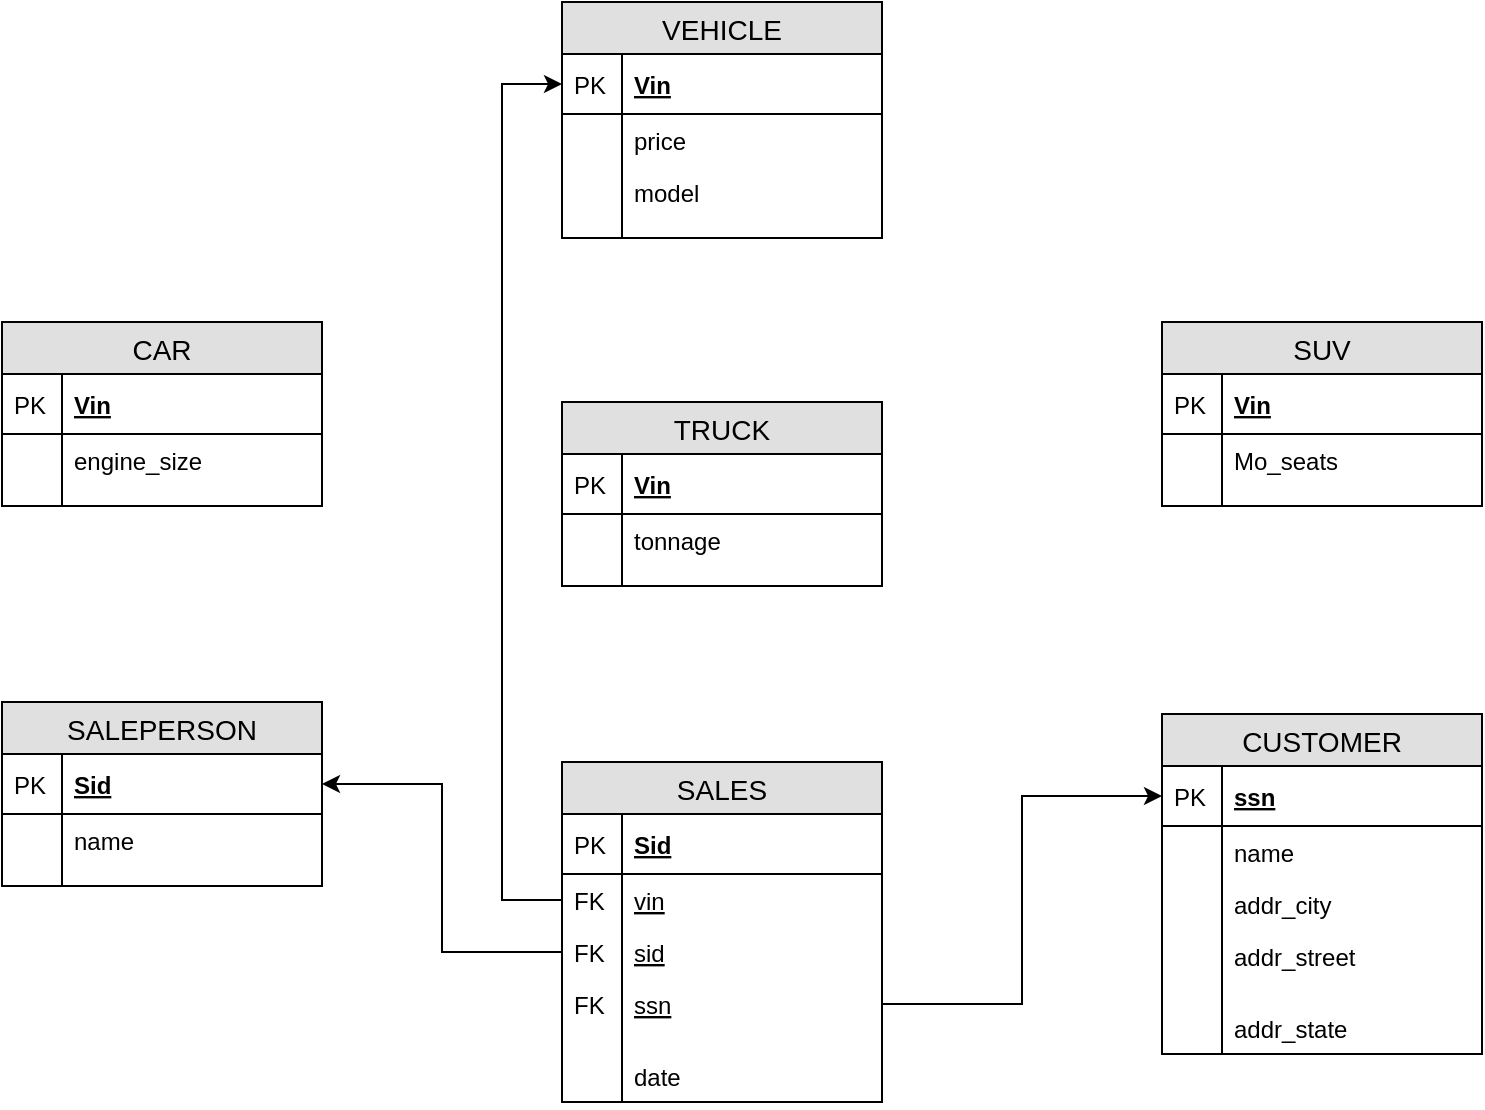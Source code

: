 <mxfile version="12.7.9" type="google"><diagram id="jy4OsENTRgZ_gmdhEbpP" name="Page-1"><mxGraphModel dx="868" dy="388" grid="1" gridSize="10" guides="1" tooltips="1" connect="1" arrows="1" fold="1" page="1" pageScale="1" pageWidth="850" pageHeight="1100" math="0" shadow="0"><root><mxCell id="0"/><mxCell id="1" parent="0"/><mxCell id="l-4wuZ0hEJe8a-V2KVeX-1" value="VEHICLE" style="swimlane;fontStyle=0;childLayout=stackLayout;horizontal=1;startSize=26;fillColor=#e0e0e0;horizontalStack=0;resizeParent=1;resizeParentMax=0;resizeLast=0;collapsible=1;marginBottom=0;swimlaneFillColor=#ffffff;align=center;fontSize=14;" vertex="1" parent="1"><mxGeometry x="300" y="50" width="160" height="118" as="geometry"/></mxCell><mxCell id="l-4wuZ0hEJe8a-V2KVeX-2" value="Vin" style="shape=partialRectangle;top=0;left=0;right=0;bottom=1;align=left;verticalAlign=middle;fillColor=none;spacingLeft=34;spacingRight=4;overflow=hidden;rotatable=0;points=[[0,0.5],[1,0.5]];portConstraint=eastwest;dropTarget=0;fontStyle=5;fontSize=12;" vertex="1" parent="l-4wuZ0hEJe8a-V2KVeX-1"><mxGeometry y="26" width="160" height="30" as="geometry"/></mxCell><mxCell id="l-4wuZ0hEJe8a-V2KVeX-3" value="PK" style="shape=partialRectangle;top=0;left=0;bottom=0;fillColor=none;align=left;verticalAlign=middle;spacingLeft=4;spacingRight=4;overflow=hidden;rotatable=0;points=[];portConstraint=eastwest;part=1;fontSize=12;" vertex="1" connectable="0" parent="l-4wuZ0hEJe8a-V2KVeX-2"><mxGeometry width="30" height="30" as="geometry"/></mxCell><mxCell id="l-4wuZ0hEJe8a-V2KVeX-4" value="price" style="shape=partialRectangle;top=0;left=0;right=0;bottom=0;align=left;verticalAlign=top;fillColor=none;spacingLeft=34;spacingRight=4;overflow=hidden;rotatable=0;points=[[0,0.5],[1,0.5]];portConstraint=eastwest;dropTarget=0;fontSize=12;" vertex="1" parent="l-4wuZ0hEJe8a-V2KVeX-1"><mxGeometry y="56" width="160" height="26" as="geometry"/></mxCell><mxCell id="l-4wuZ0hEJe8a-V2KVeX-5" value="" style="shape=partialRectangle;top=0;left=0;bottom=0;fillColor=none;align=left;verticalAlign=top;spacingLeft=4;spacingRight=4;overflow=hidden;rotatable=0;points=[];portConstraint=eastwest;part=1;fontSize=12;" vertex="1" connectable="0" parent="l-4wuZ0hEJe8a-V2KVeX-4"><mxGeometry width="30" height="26" as="geometry"/></mxCell><mxCell id="l-4wuZ0hEJe8a-V2KVeX-6" value="model" style="shape=partialRectangle;top=0;left=0;right=0;bottom=0;align=left;verticalAlign=top;fillColor=none;spacingLeft=34;spacingRight=4;overflow=hidden;rotatable=0;points=[[0,0.5],[1,0.5]];portConstraint=eastwest;dropTarget=0;fontSize=12;" vertex="1" parent="l-4wuZ0hEJe8a-V2KVeX-1"><mxGeometry y="82" width="160" height="26" as="geometry"/></mxCell><mxCell id="l-4wuZ0hEJe8a-V2KVeX-7" value="" style="shape=partialRectangle;top=0;left=0;bottom=0;fillColor=none;align=left;verticalAlign=top;spacingLeft=4;spacingRight=4;overflow=hidden;rotatable=0;points=[];portConstraint=eastwest;part=1;fontSize=12;" vertex="1" connectable="0" parent="l-4wuZ0hEJe8a-V2KVeX-6"><mxGeometry width="30" height="26" as="geometry"/></mxCell><mxCell id="l-4wuZ0hEJe8a-V2KVeX-10" value="" style="shape=partialRectangle;top=0;left=0;right=0;bottom=0;align=left;verticalAlign=top;fillColor=none;spacingLeft=34;spacingRight=4;overflow=hidden;rotatable=0;points=[[0,0.5],[1,0.5]];portConstraint=eastwest;dropTarget=0;fontSize=12;" vertex="1" parent="l-4wuZ0hEJe8a-V2KVeX-1"><mxGeometry y="108" width="160" height="10" as="geometry"/></mxCell><mxCell id="l-4wuZ0hEJe8a-V2KVeX-11" value="" style="shape=partialRectangle;top=0;left=0;bottom=0;fillColor=none;align=left;verticalAlign=top;spacingLeft=4;spacingRight=4;overflow=hidden;rotatable=0;points=[];portConstraint=eastwest;part=1;fontSize=12;" vertex="1" connectable="0" parent="l-4wuZ0hEJe8a-V2KVeX-10"><mxGeometry width="30" height="10" as="geometry"/></mxCell><mxCell id="l-4wuZ0hEJe8a-V2KVeX-12" value="TRUCK" style="swimlane;fontStyle=0;childLayout=stackLayout;horizontal=1;startSize=26;fillColor=#e0e0e0;horizontalStack=0;resizeParent=1;resizeParentMax=0;resizeLast=0;collapsible=1;marginBottom=0;swimlaneFillColor=#ffffff;align=center;fontSize=14;" vertex="1" parent="1"><mxGeometry x="300" y="250" width="160" height="92" as="geometry"/></mxCell><mxCell id="l-4wuZ0hEJe8a-V2KVeX-13" value="Vin" style="shape=partialRectangle;top=0;left=0;right=0;bottom=1;align=left;verticalAlign=middle;fillColor=none;spacingLeft=34;spacingRight=4;overflow=hidden;rotatable=0;points=[[0,0.5],[1,0.5]];portConstraint=eastwest;dropTarget=0;fontStyle=5;fontSize=12;" vertex="1" parent="l-4wuZ0hEJe8a-V2KVeX-12"><mxGeometry y="26" width="160" height="30" as="geometry"/></mxCell><mxCell id="l-4wuZ0hEJe8a-V2KVeX-14" value="PK" style="shape=partialRectangle;top=0;left=0;bottom=0;fillColor=none;align=left;verticalAlign=middle;spacingLeft=4;spacingRight=4;overflow=hidden;rotatable=0;points=[];portConstraint=eastwest;part=1;fontSize=12;" vertex="1" connectable="0" parent="l-4wuZ0hEJe8a-V2KVeX-13"><mxGeometry width="30" height="30" as="geometry"/></mxCell><mxCell id="l-4wuZ0hEJe8a-V2KVeX-15" value="tonnage" style="shape=partialRectangle;top=0;left=0;right=0;bottom=0;align=left;verticalAlign=top;fillColor=none;spacingLeft=34;spacingRight=4;overflow=hidden;rotatable=0;points=[[0,0.5],[1,0.5]];portConstraint=eastwest;dropTarget=0;fontSize=12;" vertex="1" parent="l-4wuZ0hEJe8a-V2KVeX-12"><mxGeometry y="56" width="160" height="26" as="geometry"/></mxCell><mxCell id="l-4wuZ0hEJe8a-V2KVeX-16" value="" style="shape=partialRectangle;top=0;left=0;bottom=0;fillColor=none;align=left;verticalAlign=top;spacingLeft=4;spacingRight=4;overflow=hidden;rotatable=0;points=[];portConstraint=eastwest;part=1;fontSize=12;" vertex="1" connectable="0" parent="l-4wuZ0hEJe8a-V2KVeX-15"><mxGeometry width="30" height="26" as="geometry"/></mxCell><mxCell id="l-4wuZ0hEJe8a-V2KVeX-19" value="" style="shape=partialRectangle;top=0;left=0;right=0;bottom=0;align=left;verticalAlign=top;fillColor=none;spacingLeft=34;spacingRight=4;overflow=hidden;rotatable=0;points=[[0,0.5],[1,0.5]];portConstraint=eastwest;dropTarget=0;fontSize=12;" vertex="1" parent="l-4wuZ0hEJe8a-V2KVeX-12"><mxGeometry y="82" width="160" height="10" as="geometry"/></mxCell><mxCell id="l-4wuZ0hEJe8a-V2KVeX-20" value="" style="shape=partialRectangle;top=0;left=0;bottom=0;fillColor=none;align=left;verticalAlign=top;spacingLeft=4;spacingRight=4;overflow=hidden;rotatable=0;points=[];portConstraint=eastwest;part=1;fontSize=12;" vertex="1" connectable="0" parent="l-4wuZ0hEJe8a-V2KVeX-19"><mxGeometry width="30" height="10" as="geometry"/></mxCell><mxCell id="l-4wuZ0hEJe8a-V2KVeX-21" value="SUV" style="swimlane;fontStyle=0;childLayout=stackLayout;horizontal=1;startSize=26;fillColor=#e0e0e0;horizontalStack=0;resizeParent=1;resizeParentMax=0;resizeLast=0;collapsible=1;marginBottom=0;swimlaneFillColor=#ffffff;align=center;fontSize=14;" vertex="1" parent="1"><mxGeometry x="600" y="210" width="160" height="92" as="geometry"/></mxCell><mxCell id="l-4wuZ0hEJe8a-V2KVeX-22" value="Vin" style="shape=partialRectangle;top=0;left=0;right=0;bottom=1;align=left;verticalAlign=middle;fillColor=none;spacingLeft=34;spacingRight=4;overflow=hidden;rotatable=0;points=[[0,0.5],[1,0.5]];portConstraint=eastwest;dropTarget=0;fontStyle=5;fontSize=12;" vertex="1" parent="l-4wuZ0hEJe8a-V2KVeX-21"><mxGeometry y="26" width="160" height="30" as="geometry"/></mxCell><mxCell id="l-4wuZ0hEJe8a-V2KVeX-23" value="PK" style="shape=partialRectangle;top=0;left=0;bottom=0;fillColor=none;align=left;verticalAlign=middle;spacingLeft=4;spacingRight=4;overflow=hidden;rotatable=0;points=[];portConstraint=eastwest;part=1;fontSize=12;" vertex="1" connectable="0" parent="l-4wuZ0hEJe8a-V2KVeX-22"><mxGeometry width="30" height="30" as="geometry"/></mxCell><mxCell id="l-4wuZ0hEJe8a-V2KVeX-24" value="Mo_seats" style="shape=partialRectangle;top=0;left=0;right=0;bottom=0;align=left;verticalAlign=top;fillColor=none;spacingLeft=34;spacingRight=4;overflow=hidden;rotatable=0;points=[[0,0.5],[1,0.5]];portConstraint=eastwest;dropTarget=0;fontSize=12;" vertex="1" parent="l-4wuZ0hEJe8a-V2KVeX-21"><mxGeometry y="56" width="160" height="26" as="geometry"/></mxCell><mxCell id="l-4wuZ0hEJe8a-V2KVeX-25" value="" style="shape=partialRectangle;top=0;left=0;bottom=0;fillColor=none;align=left;verticalAlign=top;spacingLeft=4;spacingRight=4;overflow=hidden;rotatable=0;points=[];portConstraint=eastwest;part=1;fontSize=12;" vertex="1" connectable="0" parent="l-4wuZ0hEJe8a-V2KVeX-24"><mxGeometry width="30" height="26" as="geometry"/></mxCell><mxCell id="l-4wuZ0hEJe8a-V2KVeX-26" value="" style="shape=partialRectangle;top=0;left=0;right=0;bottom=0;align=left;verticalAlign=top;fillColor=none;spacingLeft=34;spacingRight=4;overflow=hidden;rotatable=0;points=[[0,0.5],[1,0.5]];portConstraint=eastwest;dropTarget=0;fontSize=12;" vertex="1" parent="l-4wuZ0hEJe8a-V2KVeX-21"><mxGeometry y="82" width="160" height="10" as="geometry"/></mxCell><mxCell id="l-4wuZ0hEJe8a-V2KVeX-27" value="" style="shape=partialRectangle;top=0;left=0;bottom=0;fillColor=none;align=left;verticalAlign=top;spacingLeft=4;spacingRight=4;overflow=hidden;rotatable=0;points=[];portConstraint=eastwest;part=1;fontSize=12;" vertex="1" connectable="0" parent="l-4wuZ0hEJe8a-V2KVeX-26"><mxGeometry width="30" height="10" as="geometry"/></mxCell><mxCell id="l-4wuZ0hEJe8a-V2KVeX-28" value="CAR" style="swimlane;fontStyle=0;childLayout=stackLayout;horizontal=1;startSize=26;fillColor=#e0e0e0;horizontalStack=0;resizeParent=1;resizeParentMax=0;resizeLast=0;collapsible=1;marginBottom=0;swimlaneFillColor=#ffffff;align=center;fontSize=14;" vertex="1" parent="1"><mxGeometry x="20" y="210" width="160" height="92" as="geometry"/></mxCell><mxCell id="l-4wuZ0hEJe8a-V2KVeX-29" value="Vin" style="shape=partialRectangle;top=0;left=0;right=0;bottom=1;align=left;verticalAlign=middle;fillColor=none;spacingLeft=34;spacingRight=4;overflow=hidden;rotatable=0;points=[[0,0.5],[1,0.5]];portConstraint=eastwest;dropTarget=0;fontStyle=5;fontSize=12;" vertex="1" parent="l-4wuZ0hEJe8a-V2KVeX-28"><mxGeometry y="26" width="160" height="30" as="geometry"/></mxCell><mxCell id="l-4wuZ0hEJe8a-V2KVeX-30" value="PK" style="shape=partialRectangle;top=0;left=0;bottom=0;fillColor=none;align=left;verticalAlign=middle;spacingLeft=4;spacingRight=4;overflow=hidden;rotatable=0;points=[];portConstraint=eastwest;part=1;fontSize=12;" vertex="1" connectable="0" parent="l-4wuZ0hEJe8a-V2KVeX-29"><mxGeometry width="30" height="30" as="geometry"/></mxCell><mxCell id="l-4wuZ0hEJe8a-V2KVeX-31" value="engine_size" style="shape=partialRectangle;top=0;left=0;right=0;bottom=0;align=left;verticalAlign=top;fillColor=none;spacingLeft=34;spacingRight=4;overflow=hidden;rotatable=0;points=[[0,0.5],[1,0.5]];portConstraint=eastwest;dropTarget=0;fontSize=12;" vertex="1" parent="l-4wuZ0hEJe8a-V2KVeX-28"><mxGeometry y="56" width="160" height="26" as="geometry"/></mxCell><mxCell id="l-4wuZ0hEJe8a-V2KVeX-32" value="" style="shape=partialRectangle;top=0;left=0;bottom=0;fillColor=none;align=left;verticalAlign=top;spacingLeft=4;spacingRight=4;overflow=hidden;rotatable=0;points=[];portConstraint=eastwest;part=1;fontSize=12;" vertex="1" connectable="0" parent="l-4wuZ0hEJe8a-V2KVeX-31"><mxGeometry width="30" height="26" as="geometry"/></mxCell><mxCell id="l-4wuZ0hEJe8a-V2KVeX-33" value="" style="shape=partialRectangle;top=0;left=0;right=0;bottom=0;align=left;verticalAlign=top;fillColor=none;spacingLeft=34;spacingRight=4;overflow=hidden;rotatable=0;points=[[0,0.5],[1,0.5]];portConstraint=eastwest;dropTarget=0;fontSize=12;" vertex="1" parent="l-4wuZ0hEJe8a-V2KVeX-28"><mxGeometry y="82" width="160" height="10" as="geometry"/></mxCell><mxCell id="l-4wuZ0hEJe8a-V2KVeX-34" value="" style="shape=partialRectangle;top=0;left=0;bottom=0;fillColor=none;align=left;verticalAlign=top;spacingLeft=4;spacingRight=4;overflow=hidden;rotatable=0;points=[];portConstraint=eastwest;part=1;fontSize=12;" vertex="1" connectable="0" parent="l-4wuZ0hEJe8a-V2KVeX-33"><mxGeometry width="30" height="10" as="geometry"/></mxCell><mxCell id="l-4wuZ0hEJe8a-V2KVeX-35" value="SALEPERSON" style="swimlane;fontStyle=0;childLayout=stackLayout;horizontal=1;startSize=26;fillColor=#e0e0e0;horizontalStack=0;resizeParent=1;resizeParentMax=0;resizeLast=0;collapsible=1;marginBottom=0;swimlaneFillColor=#ffffff;align=center;fontSize=14;" vertex="1" parent="1"><mxGeometry x="20" y="400" width="160" height="92" as="geometry"/></mxCell><mxCell id="l-4wuZ0hEJe8a-V2KVeX-36" value="Sid" style="shape=partialRectangle;top=0;left=0;right=0;bottom=1;align=left;verticalAlign=middle;fillColor=none;spacingLeft=34;spacingRight=4;overflow=hidden;rotatable=0;points=[[0,0.5],[1,0.5]];portConstraint=eastwest;dropTarget=0;fontStyle=5;fontSize=12;" vertex="1" parent="l-4wuZ0hEJe8a-V2KVeX-35"><mxGeometry y="26" width="160" height="30" as="geometry"/></mxCell><mxCell id="l-4wuZ0hEJe8a-V2KVeX-37" value="PK" style="shape=partialRectangle;top=0;left=0;bottom=0;fillColor=none;align=left;verticalAlign=middle;spacingLeft=4;spacingRight=4;overflow=hidden;rotatable=0;points=[];portConstraint=eastwest;part=1;fontSize=12;" vertex="1" connectable="0" parent="l-4wuZ0hEJe8a-V2KVeX-36"><mxGeometry width="30" height="30" as="geometry"/></mxCell><mxCell id="l-4wuZ0hEJe8a-V2KVeX-38" value="name" style="shape=partialRectangle;top=0;left=0;right=0;bottom=0;align=left;verticalAlign=top;fillColor=none;spacingLeft=34;spacingRight=4;overflow=hidden;rotatable=0;points=[[0,0.5],[1,0.5]];portConstraint=eastwest;dropTarget=0;fontSize=12;" vertex="1" parent="l-4wuZ0hEJe8a-V2KVeX-35"><mxGeometry y="56" width="160" height="26" as="geometry"/></mxCell><mxCell id="l-4wuZ0hEJe8a-V2KVeX-39" value="" style="shape=partialRectangle;top=0;left=0;bottom=0;fillColor=none;align=left;verticalAlign=top;spacingLeft=4;spacingRight=4;overflow=hidden;rotatable=0;points=[];portConstraint=eastwest;part=1;fontSize=12;" vertex="1" connectable="0" parent="l-4wuZ0hEJe8a-V2KVeX-38"><mxGeometry width="30" height="26" as="geometry"/></mxCell><mxCell id="l-4wuZ0hEJe8a-V2KVeX-40" value="" style="shape=partialRectangle;top=0;left=0;right=0;bottom=0;align=left;verticalAlign=top;fillColor=none;spacingLeft=34;spacingRight=4;overflow=hidden;rotatable=0;points=[[0,0.5],[1,0.5]];portConstraint=eastwest;dropTarget=0;fontSize=12;" vertex="1" parent="l-4wuZ0hEJe8a-V2KVeX-35"><mxGeometry y="82" width="160" height="10" as="geometry"/></mxCell><mxCell id="l-4wuZ0hEJe8a-V2KVeX-41" value="" style="shape=partialRectangle;top=0;left=0;bottom=0;fillColor=none;align=left;verticalAlign=top;spacingLeft=4;spacingRight=4;overflow=hidden;rotatable=0;points=[];portConstraint=eastwest;part=1;fontSize=12;" vertex="1" connectable="0" parent="l-4wuZ0hEJe8a-V2KVeX-40"><mxGeometry width="30" height="10" as="geometry"/></mxCell><mxCell id="l-4wuZ0hEJe8a-V2KVeX-42" value="SALES" style="swimlane;fontStyle=0;childLayout=stackLayout;horizontal=1;startSize=26;fillColor=#e0e0e0;horizontalStack=0;resizeParent=1;resizeParentMax=0;resizeLast=0;collapsible=1;marginBottom=0;swimlaneFillColor=#ffffff;align=center;fontSize=14;" vertex="1" parent="1"><mxGeometry x="300" y="430" width="160" height="170" as="geometry"/></mxCell><mxCell id="l-4wuZ0hEJe8a-V2KVeX-43" value="Sid" style="shape=partialRectangle;top=0;left=0;right=0;bottom=1;align=left;verticalAlign=middle;fillColor=none;spacingLeft=34;spacingRight=4;overflow=hidden;rotatable=0;points=[[0,0.5],[1,0.5]];portConstraint=eastwest;dropTarget=0;fontStyle=5;fontSize=12;" vertex="1" parent="l-4wuZ0hEJe8a-V2KVeX-42"><mxGeometry y="26" width="160" height="30" as="geometry"/></mxCell><mxCell id="l-4wuZ0hEJe8a-V2KVeX-44" value="PK" style="shape=partialRectangle;top=0;left=0;bottom=0;fillColor=none;align=left;verticalAlign=middle;spacingLeft=4;spacingRight=4;overflow=hidden;rotatable=0;points=[];portConstraint=eastwest;part=1;fontSize=12;" vertex="1" connectable="0" parent="l-4wuZ0hEJe8a-V2KVeX-43"><mxGeometry width="30" height="30" as="geometry"/></mxCell><mxCell id="l-4wuZ0hEJe8a-V2KVeX-45" value="vin" style="shape=partialRectangle;top=0;left=0;right=0;bottom=0;align=left;verticalAlign=top;fillColor=none;spacingLeft=34;spacingRight=4;overflow=hidden;rotatable=0;points=[[0,0.5],[1,0.5]];portConstraint=eastwest;dropTarget=0;fontSize=12;fontStyle=4" vertex="1" parent="l-4wuZ0hEJe8a-V2KVeX-42"><mxGeometry y="56" width="160" height="26" as="geometry"/></mxCell><mxCell id="l-4wuZ0hEJe8a-V2KVeX-46" value="FK" style="shape=partialRectangle;top=0;left=0;bottom=0;fillColor=none;align=left;verticalAlign=top;spacingLeft=4;spacingRight=4;overflow=hidden;rotatable=0;points=[];portConstraint=eastwest;part=1;fontSize=12;" vertex="1" connectable="0" parent="l-4wuZ0hEJe8a-V2KVeX-45"><mxGeometry width="30" height="26" as="geometry"/></mxCell><mxCell id="l-4wuZ0hEJe8a-V2KVeX-47" value="sid" style="shape=partialRectangle;top=0;left=0;right=0;bottom=0;align=left;verticalAlign=top;fillColor=none;spacingLeft=34;spacingRight=4;overflow=hidden;rotatable=0;points=[[0,0.5],[1,0.5]];portConstraint=eastwest;dropTarget=0;fontSize=12;fontStyle=4" vertex="1" parent="l-4wuZ0hEJe8a-V2KVeX-42"><mxGeometry y="82" width="160" height="26" as="geometry"/></mxCell><mxCell id="l-4wuZ0hEJe8a-V2KVeX-48" value="FK" style="shape=partialRectangle;top=0;left=0;bottom=0;fillColor=none;align=left;verticalAlign=top;spacingLeft=4;spacingRight=4;overflow=hidden;rotatable=0;points=[];portConstraint=eastwest;part=1;fontSize=12;" vertex="1" connectable="0" parent="l-4wuZ0hEJe8a-V2KVeX-47"><mxGeometry width="30" height="26" as="geometry"/></mxCell><mxCell id="l-4wuZ0hEJe8a-V2KVeX-49" value="ssn" style="shape=partialRectangle;top=0;left=0;right=0;bottom=0;align=left;verticalAlign=top;fillColor=none;spacingLeft=34;spacingRight=4;overflow=hidden;rotatable=0;points=[[0,0.5],[1,0.5]];portConstraint=eastwest;dropTarget=0;fontSize=12;fontStyle=4" vertex="1" parent="l-4wuZ0hEJe8a-V2KVeX-42"><mxGeometry y="108" width="160" height="26" as="geometry"/></mxCell><mxCell id="l-4wuZ0hEJe8a-V2KVeX-50" value="FK" style="shape=partialRectangle;top=0;left=0;bottom=0;fillColor=none;align=left;verticalAlign=top;spacingLeft=4;spacingRight=4;overflow=hidden;rotatable=0;points=[];portConstraint=eastwest;part=1;fontSize=12;" vertex="1" connectable="0" parent="l-4wuZ0hEJe8a-V2KVeX-49"><mxGeometry width="30" height="26" as="geometry"/></mxCell><mxCell id="l-4wuZ0hEJe8a-V2KVeX-51" value="" style="shape=partialRectangle;top=0;left=0;right=0;bottom=0;align=left;verticalAlign=top;fillColor=none;spacingLeft=34;spacingRight=4;overflow=hidden;rotatable=0;points=[[0,0.5],[1,0.5]];portConstraint=eastwest;dropTarget=0;fontSize=12;" vertex="1" parent="l-4wuZ0hEJe8a-V2KVeX-42"><mxGeometry y="134" width="160" height="10" as="geometry"/></mxCell><mxCell id="l-4wuZ0hEJe8a-V2KVeX-52" value="" style="shape=partialRectangle;top=0;left=0;bottom=0;fillColor=none;align=left;verticalAlign=top;spacingLeft=4;spacingRight=4;overflow=hidden;rotatable=0;points=[];portConstraint=eastwest;part=1;fontSize=12;" vertex="1" connectable="0" parent="l-4wuZ0hEJe8a-V2KVeX-51"><mxGeometry width="30" height="10" as="geometry"/></mxCell><mxCell id="l-4wuZ0hEJe8a-V2KVeX-53" value="date" style="shape=partialRectangle;top=0;left=0;right=0;bottom=0;align=left;verticalAlign=top;fillColor=none;spacingLeft=34;spacingRight=4;overflow=hidden;rotatable=0;points=[[0,0.5],[1,0.5]];portConstraint=eastwest;dropTarget=0;fontSize=12;fontStyle=0" vertex="1" parent="l-4wuZ0hEJe8a-V2KVeX-42"><mxGeometry y="144" width="160" height="26" as="geometry"/></mxCell><mxCell id="l-4wuZ0hEJe8a-V2KVeX-54" value="" style="shape=partialRectangle;top=0;left=0;bottom=0;fillColor=none;align=left;verticalAlign=top;spacingLeft=4;spacingRight=4;overflow=hidden;rotatable=0;points=[];portConstraint=eastwest;part=1;fontSize=12;" vertex="1" connectable="0" parent="l-4wuZ0hEJe8a-V2KVeX-53"><mxGeometry width="30" height="26" as="geometry"/></mxCell><mxCell id="l-4wuZ0hEJe8a-V2KVeX-55" value="CUSTOMER" style="swimlane;fontStyle=0;childLayout=stackLayout;horizontal=1;startSize=26;fillColor=#e0e0e0;horizontalStack=0;resizeParent=1;resizeParentMax=0;resizeLast=0;collapsible=1;marginBottom=0;swimlaneFillColor=#ffffff;align=center;fontSize=14;" vertex="1" parent="1"><mxGeometry x="600" y="406" width="160" height="170" as="geometry"/></mxCell><mxCell id="l-4wuZ0hEJe8a-V2KVeX-56" value="ssn" style="shape=partialRectangle;top=0;left=0;right=0;bottom=1;align=left;verticalAlign=middle;fillColor=none;spacingLeft=34;spacingRight=4;overflow=hidden;rotatable=0;points=[[0,0.5],[1,0.5]];portConstraint=eastwest;dropTarget=0;fontStyle=5;fontSize=12;" vertex="1" parent="l-4wuZ0hEJe8a-V2KVeX-55"><mxGeometry y="26" width="160" height="30" as="geometry"/></mxCell><mxCell id="l-4wuZ0hEJe8a-V2KVeX-57" value="PK" style="shape=partialRectangle;top=0;left=0;bottom=0;fillColor=none;align=left;verticalAlign=middle;spacingLeft=4;spacingRight=4;overflow=hidden;rotatable=0;points=[];portConstraint=eastwest;part=1;fontSize=12;" vertex="1" connectable="0" parent="l-4wuZ0hEJe8a-V2KVeX-56"><mxGeometry width="30" height="30" as="geometry"/></mxCell><mxCell id="l-4wuZ0hEJe8a-V2KVeX-58" value="name" style="shape=partialRectangle;top=0;left=0;right=0;bottom=0;align=left;verticalAlign=top;fillColor=none;spacingLeft=34;spacingRight=4;overflow=hidden;rotatable=0;points=[[0,0.5],[1,0.5]];portConstraint=eastwest;dropTarget=0;fontSize=12;" vertex="1" parent="l-4wuZ0hEJe8a-V2KVeX-55"><mxGeometry y="56" width="160" height="26" as="geometry"/></mxCell><mxCell id="l-4wuZ0hEJe8a-V2KVeX-59" value="" style="shape=partialRectangle;top=0;left=0;bottom=0;fillColor=none;align=left;verticalAlign=top;spacingLeft=4;spacingRight=4;overflow=hidden;rotatable=0;points=[];portConstraint=eastwest;part=1;fontSize=12;" vertex="1" connectable="0" parent="l-4wuZ0hEJe8a-V2KVeX-58"><mxGeometry width="30" height="26" as="geometry"/></mxCell><mxCell id="l-4wuZ0hEJe8a-V2KVeX-60" value="addr_city" style="shape=partialRectangle;top=0;left=0;right=0;bottom=0;align=left;verticalAlign=top;fillColor=none;spacingLeft=34;spacingRight=4;overflow=hidden;rotatable=0;points=[[0,0.5],[1,0.5]];portConstraint=eastwest;dropTarget=0;fontSize=12;" vertex="1" parent="l-4wuZ0hEJe8a-V2KVeX-55"><mxGeometry y="82" width="160" height="26" as="geometry"/></mxCell><mxCell id="l-4wuZ0hEJe8a-V2KVeX-61" value="" style="shape=partialRectangle;top=0;left=0;bottom=0;fillColor=none;align=left;verticalAlign=top;spacingLeft=4;spacingRight=4;overflow=hidden;rotatable=0;points=[];portConstraint=eastwest;part=1;fontSize=12;" vertex="1" connectable="0" parent="l-4wuZ0hEJe8a-V2KVeX-60"><mxGeometry width="30" height="26" as="geometry"/></mxCell><mxCell id="l-4wuZ0hEJe8a-V2KVeX-62" value="addr_street" style="shape=partialRectangle;top=0;left=0;right=0;bottom=0;align=left;verticalAlign=top;fillColor=none;spacingLeft=34;spacingRight=4;overflow=hidden;rotatable=0;points=[[0,0.5],[1,0.5]];portConstraint=eastwest;dropTarget=0;fontSize=12;" vertex="1" parent="l-4wuZ0hEJe8a-V2KVeX-55"><mxGeometry y="108" width="160" height="26" as="geometry"/></mxCell><mxCell id="l-4wuZ0hEJe8a-V2KVeX-63" value="" style="shape=partialRectangle;top=0;left=0;bottom=0;fillColor=none;align=left;verticalAlign=top;spacingLeft=4;spacingRight=4;overflow=hidden;rotatable=0;points=[];portConstraint=eastwest;part=1;fontSize=12;" vertex="1" connectable="0" parent="l-4wuZ0hEJe8a-V2KVeX-62"><mxGeometry width="30" height="26" as="geometry"/></mxCell><mxCell id="l-4wuZ0hEJe8a-V2KVeX-64" value="" style="shape=partialRectangle;top=0;left=0;right=0;bottom=0;align=left;verticalAlign=top;fillColor=none;spacingLeft=34;spacingRight=4;overflow=hidden;rotatable=0;points=[[0,0.5],[1,0.5]];portConstraint=eastwest;dropTarget=0;fontSize=12;" vertex="1" parent="l-4wuZ0hEJe8a-V2KVeX-55"><mxGeometry y="134" width="160" height="10" as="geometry"/></mxCell><mxCell id="l-4wuZ0hEJe8a-V2KVeX-65" value="" style="shape=partialRectangle;top=0;left=0;bottom=0;fillColor=none;align=left;verticalAlign=top;spacingLeft=4;spacingRight=4;overflow=hidden;rotatable=0;points=[];portConstraint=eastwest;part=1;fontSize=12;" vertex="1" connectable="0" parent="l-4wuZ0hEJe8a-V2KVeX-64"><mxGeometry width="30" height="10" as="geometry"/></mxCell><mxCell id="l-4wuZ0hEJe8a-V2KVeX-66" value="addr_state" style="shape=partialRectangle;top=0;left=0;right=0;bottom=0;align=left;verticalAlign=top;fillColor=none;spacingLeft=34;spacingRight=4;overflow=hidden;rotatable=0;points=[[0,0.5],[1,0.5]];portConstraint=eastwest;dropTarget=0;fontSize=12;" vertex="1" parent="l-4wuZ0hEJe8a-V2KVeX-55"><mxGeometry y="144" width="160" height="26" as="geometry"/></mxCell><mxCell id="l-4wuZ0hEJe8a-V2KVeX-67" value="" style="shape=partialRectangle;top=0;left=0;bottom=0;fillColor=none;align=left;verticalAlign=top;spacingLeft=4;spacingRight=4;overflow=hidden;rotatable=0;points=[];portConstraint=eastwest;part=1;fontSize=12;" vertex="1" connectable="0" parent="l-4wuZ0hEJe8a-V2KVeX-66"><mxGeometry width="30" height="26" as="geometry"/></mxCell><mxCell id="l-4wuZ0hEJe8a-V2KVeX-68" style="edgeStyle=orthogonalEdgeStyle;rounded=0;orthogonalLoop=1;jettySize=auto;html=1;entryX=0;entryY=0.5;entryDx=0;entryDy=0;" edge="1" parent="1" source="l-4wuZ0hEJe8a-V2KVeX-49" target="l-4wuZ0hEJe8a-V2KVeX-56"><mxGeometry relative="1" as="geometry"/></mxCell><mxCell id="l-4wuZ0hEJe8a-V2KVeX-69" style="edgeStyle=orthogonalEdgeStyle;rounded=0;orthogonalLoop=1;jettySize=auto;html=1;entryX=1;entryY=0.5;entryDx=0;entryDy=0;" edge="1" parent="1" source="l-4wuZ0hEJe8a-V2KVeX-47" target="l-4wuZ0hEJe8a-V2KVeX-36"><mxGeometry relative="1" as="geometry"/></mxCell><mxCell id="l-4wuZ0hEJe8a-V2KVeX-70" style="edgeStyle=orthogonalEdgeStyle;rounded=0;orthogonalLoop=1;jettySize=auto;html=1;entryX=0;entryY=0.5;entryDx=0;entryDy=0;" edge="1" parent="1" source="l-4wuZ0hEJe8a-V2KVeX-45" target="l-4wuZ0hEJe8a-V2KVeX-2"><mxGeometry relative="1" as="geometry"><Array as="points"><mxPoint x="270" y="499"/><mxPoint x="270" y="91"/></Array></mxGeometry></mxCell></root></mxGraphModel></diagram></mxfile>